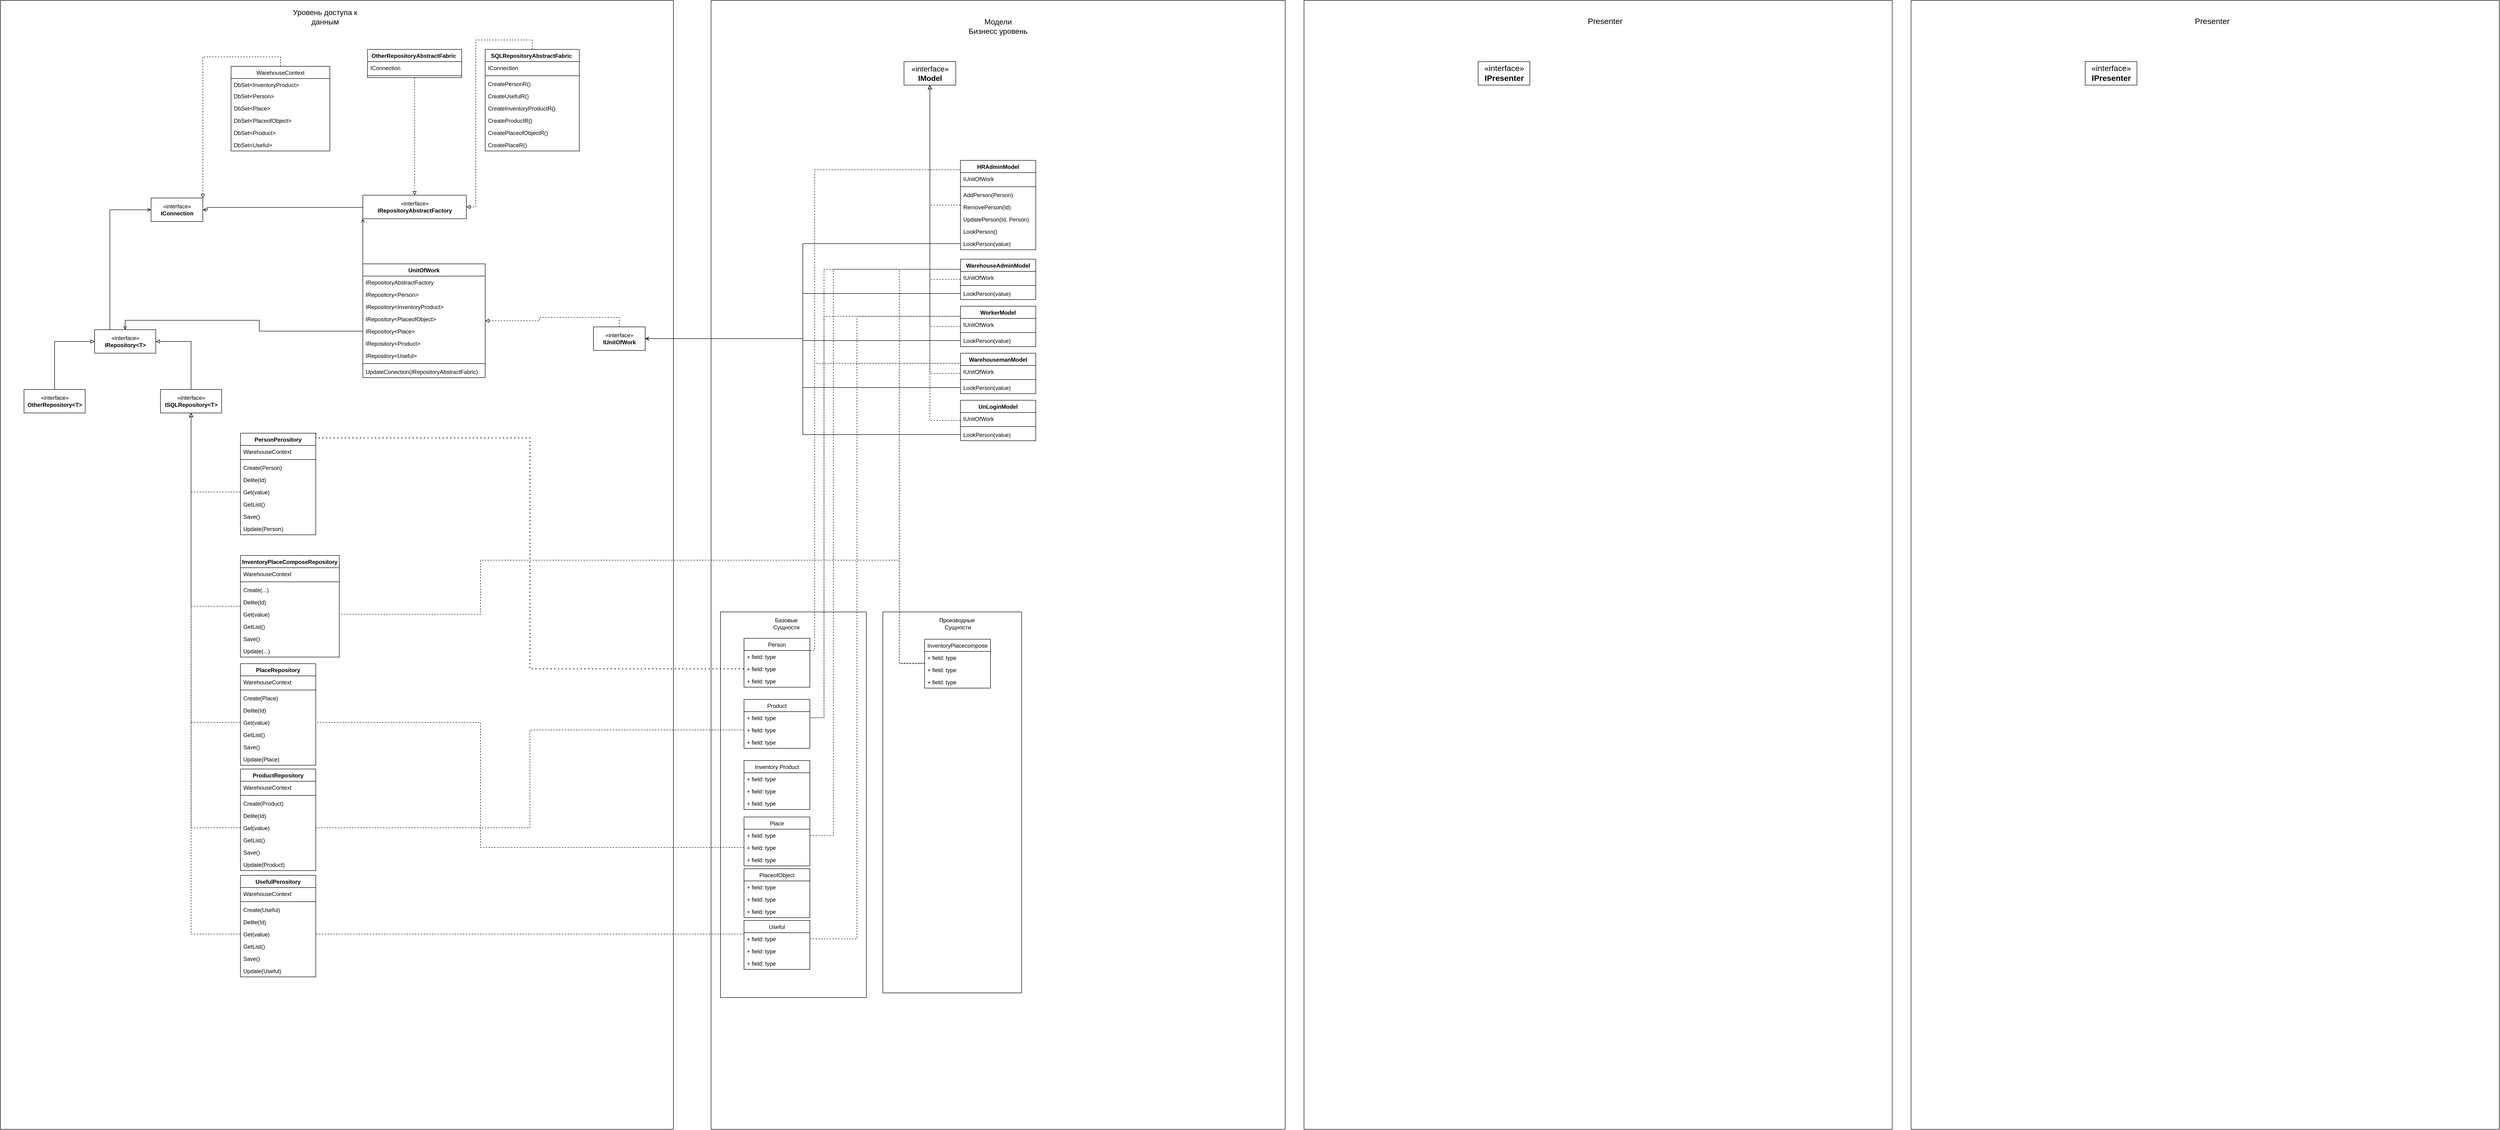 <mxfile version="20.3.0" type="device"><diagram id="GEkGdrG8zsRRkewNaEpv" name="Страница 1"><mxGraphModel dx="5940" dy="4057" grid="1" gridSize="10" guides="1" tooltips="1" connect="1" arrows="1" fold="1" page="0" pageScale="1" pageWidth="827" pageHeight="1169" math="0" shadow="0"><root><mxCell id="0"/><mxCell id="1" parent="0"/><mxCell id="WWfQ0ffIjpONqSkaQJ3G-182" value="" style="swimlane;startSize=0;" parent="1" vertex="1"><mxGeometry x="-1130" y="-810" width="1430" height="2400" as="geometry"/></mxCell><mxCell id="WWfQ0ffIjpONqSkaQJ3G-25" value="WarehouseContext" style="swimlane;fontStyle=0;childLayout=stackLayout;horizontal=1;startSize=26;fillColor=none;horizontalStack=0;resizeParent=1;resizeParentMax=0;resizeLast=0;collapsible=1;marginBottom=0;" parent="WWfQ0ffIjpONqSkaQJ3G-182" vertex="1"><mxGeometry x="490" y="140" width="210" height="180" as="geometry"><mxRectangle x="490" y="140" width="140" height="30" as="alternateBounds"/></mxGeometry></mxCell><mxCell id="WWfQ0ffIjpONqSkaQJ3G-26" value="DbSet&lt;InventoryProduct&gt;" style="text;strokeColor=none;fillColor=none;align=left;verticalAlign=top;spacingLeft=4;spacingRight=4;overflow=hidden;rotatable=0;points=[[0,0.5],[1,0.5]];portConstraint=eastwest;" parent="WWfQ0ffIjpONqSkaQJ3G-25" vertex="1"><mxGeometry y="26" width="210" height="24" as="geometry"/></mxCell><mxCell id="WWfQ0ffIjpONqSkaQJ3G-27" value="DbSet&lt;Person&gt;" style="text;strokeColor=none;fillColor=none;align=left;verticalAlign=top;spacingLeft=4;spacingRight=4;overflow=hidden;rotatable=0;points=[[0,0.5],[1,0.5]];portConstraint=eastwest;" parent="WWfQ0ffIjpONqSkaQJ3G-25" vertex="1"><mxGeometry y="50" width="210" height="26" as="geometry"/></mxCell><mxCell id="WWfQ0ffIjpONqSkaQJ3G-28" value="DbSet&lt;Place&gt;" style="text;strokeColor=none;fillColor=none;align=left;verticalAlign=top;spacingLeft=4;spacingRight=4;overflow=hidden;rotatable=0;points=[[0,0.5],[1,0.5]];portConstraint=eastwest;" parent="WWfQ0ffIjpONqSkaQJ3G-25" vertex="1"><mxGeometry y="76" width="210" height="26" as="geometry"/></mxCell><mxCell id="WWfQ0ffIjpONqSkaQJ3G-29" value="DbSet&lt;PlaceofObject&gt;" style="text;strokeColor=none;fillColor=none;align=left;verticalAlign=top;spacingLeft=4;spacingRight=4;overflow=hidden;rotatable=0;points=[[0,0.5],[1,0.5]];portConstraint=eastwest;" parent="WWfQ0ffIjpONqSkaQJ3G-25" vertex="1"><mxGeometry y="102" width="210" height="26" as="geometry"/></mxCell><mxCell id="WWfQ0ffIjpONqSkaQJ3G-30" value="DbSet&lt;Product&gt;" style="text;strokeColor=none;fillColor=none;align=left;verticalAlign=top;spacingLeft=4;spacingRight=4;overflow=hidden;rotatable=0;points=[[0,0.5],[1,0.5]];portConstraint=eastwest;" parent="WWfQ0ffIjpONqSkaQJ3G-25" vertex="1"><mxGeometry y="128" width="210" height="26" as="geometry"/></mxCell><mxCell id="WWfQ0ffIjpONqSkaQJ3G-31" value="DbSet&lt;Useful&gt;" style="text;strokeColor=none;fillColor=none;align=left;verticalAlign=top;spacingLeft=4;spacingRight=4;overflow=hidden;rotatable=0;points=[[0,0.5],[1,0.5]];portConstraint=eastwest;" parent="WWfQ0ffIjpONqSkaQJ3G-25" vertex="1"><mxGeometry y="154" width="210" height="26" as="geometry"/></mxCell><mxCell id="WWfQ0ffIjpONqSkaQJ3G-40" value="«interface»&lt;br&gt;&lt;b&gt;ISQLRepository&amp;lt;T&amp;gt;&lt;/b&gt;" style="html=1;" parent="WWfQ0ffIjpONqSkaQJ3G-182" vertex="1"><mxGeometry x="340" y="827" width="130" height="50" as="geometry"/></mxCell><mxCell id="WWfQ0ffIjpONqSkaQJ3G-41" value="PersonPerository" style="swimlane;fontStyle=1;align=center;verticalAlign=top;childLayout=stackLayout;horizontal=1;startSize=26;horizontalStack=0;resizeParent=1;resizeParentMax=0;resizeLast=0;collapsible=1;marginBottom=0;" parent="WWfQ0ffIjpONqSkaQJ3G-182" vertex="1"><mxGeometry x="510" y="920" width="160" height="216" as="geometry"/></mxCell><mxCell id="WWfQ0ffIjpONqSkaQJ3G-42" value="WarehouseContext" style="text;strokeColor=none;fillColor=none;align=left;verticalAlign=top;spacingLeft=4;spacingRight=4;overflow=hidden;rotatable=0;points=[[0,0.5],[1,0.5]];portConstraint=eastwest;" parent="WWfQ0ffIjpONqSkaQJ3G-41" vertex="1"><mxGeometry y="26" width="160" height="26" as="geometry"/></mxCell><mxCell id="WWfQ0ffIjpONqSkaQJ3G-43" value="" style="line;strokeWidth=1;fillColor=none;align=left;verticalAlign=middle;spacingTop=-1;spacingLeft=3;spacingRight=3;rotatable=0;labelPosition=right;points=[];portConstraint=eastwest;strokeColor=inherit;" parent="WWfQ0ffIjpONqSkaQJ3G-41" vertex="1"><mxGeometry y="52" width="160" height="8" as="geometry"/></mxCell><mxCell id="WWfQ0ffIjpONqSkaQJ3G-44" value="Create(Person)" style="text;strokeColor=none;fillColor=none;align=left;verticalAlign=top;spacingLeft=4;spacingRight=4;overflow=hidden;rotatable=0;points=[[0,0.5],[1,0.5]];portConstraint=eastwest;" parent="WWfQ0ffIjpONqSkaQJ3G-41" vertex="1"><mxGeometry y="60" width="160" height="26" as="geometry"/></mxCell><mxCell id="WWfQ0ffIjpONqSkaQJ3G-45" value="Delite(Id)" style="text;strokeColor=none;fillColor=none;align=left;verticalAlign=top;spacingLeft=4;spacingRight=4;overflow=hidden;rotatable=0;points=[[0,0.5],[1,0.5]];portConstraint=eastwest;" parent="WWfQ0ffIjpONqSkaQJ3G-41" vertex="1"><mxGeometry y="86" width="160" height="26" as="geometry"/></mxCell><mxCell id="WWfQ0ffIjpONqSkaQJ3G-46" value="Get(value)" style="text;strokeColor=none;fillColor=none;align=left;verticalAlign=top;spacingLeft=4;spacingRight=4;overflow=hidden;rotatable=0;points=[[0,0.5],[1,0.5]];portConstraint=eastwest;" parent="WWfQ0ffIjpONqSkaQJ3G-41" vertex="1"><mxGeometry y="112" width="160" height="26" as="geometry"/></mxCell><mxCell id="WWfQ0ffIjpONqSkaQJ3G-47" value="GetList()" style="text;strokeColor=none;fillColor=none;align=left;verticalAlign=top;spacingLeft=4;spacingRight=4;overflow=hidden;rotatable=0;points=[[0,0.5],[1,0.5]];portConstraint=eastwest;" parent="WWfQ0ffIjpONqSkaQJ3G-41" vertex="1"><mxGeometry y="138" width="160" height="26" as="geometry"/></mxCell><mxCell id="WWfQ0ffIjpONqSkaQJ3G-48" value="Save()" style="text;strokeColor=none;fillColor=none;align=left;verticalAlign=top;spacingLeft=4;spacingRight=4;overflow=hidden;rotatable=0;points=[[0,0.5],[1,0.5]];portConstraint=eastwest;" parent="WWfQ0ffIjpONqSkaQJ3G-41" vertex="1"><mxGeometry y="164" width="160" height="26" as="geometry"/></mxCell><mxCell id="WWfQ0ffIjpONqSkaQJ3G-49" value="Update(Person)" style="text;strokeColor=none;fillColor=none;align=left;verticalAlign=top;spacingLeft=4;spacingRight=4;overflow=hidden;rotatable=0;points=[[0,0.5],[1,0.5]];portConstraint=eastwest;" parent="WWfQ0ffIjpONqSkaQJ3G-41" vertex="1"><mxGeometry y="190" width="160" height="26" as="geometry"/></mxCell><mxCell id="WWfQ0ffIjpONqSkaQJ3G-68" value="UsefulPerository" style="swimlane;fontStyle=1;align=center;verticalAlign=top;childLayout=stackLayout;horizontal=1;startSize=26;horizontalStack=0;resizeParent=1;resizeParentMax=0;resizeLast=0;collapsible=1;marginBottom=0;" parent="WWfQ0ffIjpONqSkaQJ3G-182" vertex="1"><mxGeometry x="510" y="1860" width="160" height="216" as="geometry"/></mxCell><mxCell id="WWfQ0ffIjpONqSkaQJ3G-69" value="WarehouseContext" style="text;strokeColor=none;fillColor=none;align=left;verticalAlign=top;spacingLeft=4;spacingRight=4;overflow=hidden;rotatable=0;points=[[0,0.5],[1,0.5]];portConstraint=eastwest;" parent="WWfQ0ffIjpONqSkaQJ3G-68" vertex="1"><mxGeometry y="26" width="160" height="26" as="geometry"/></mxCell><mxCell id="WWfQ0ffIjpONqSkaQJ3G-70" value="" style="line;strokeWidth=1;fillColor=none;align=left;verticalAlign=middle;spacingTop=-1;spacingLeft=3;spacingRight=3;rotatable=0;labelPosition=right;points=[];portConstraint=eastwest;strokeColor=inherit;" parent="WWfQ0ffIjpONqSkaQJ3G-68" vertex="1"><mxGeometry y="52" width="160" height="8" as="geometry"/></mxCell><mxCell id="WWfQ0ffIjpONqSkaQJ3G-71" value="Create(Useful)" style="text;strokeColor=none;fillColor=none;align=left;verticalAlign=top;spacingLeft=4;spacingRight=4;overflow=hidden;rotatable=0;points=[[0,0.5],[1,0.5]];portConstraint=eastwest;" parent="WWfQ0ffIjpONqSkaQJ3G-68" vertex="1"><mxGeometry y="60" width="160" height="26" as="geometry"/></mxCell><mxCell id="WWfQ0ffIjpONqSkaQJ3G-72" value="Delite(Id)" style="text;strokeColor=none;fillColor=none;align=left;verticalAlign=top;spacingLeft=4;spacingRight=4;overflow=hidden;rotatable=0;points=[[0,0.5],[1,0.5]];portConstraint=eastwest;" parent="WWfQ0ffIjpONqSkaQJ3G-68" vertex="1"><mxGeometry y="86" width="160" height="26" as="geometry"/></mxCell><mxCell id="WWfQ0ffIjpONqSkaQJ3G-73" value="Get(value)" style="text;strokeColor=none;fillColor=none;align=left;verticalAlign=top;spacingLeft=4;spacingRight=4;overflow=hidden;rotatable=0;points=[[0,0.5],[1,0.5]];portConstraint=eastwest;" parent="WWfQ0ffIjpONqSkaQJ3G-68" vertex="1"><mxGeometry y="112" width="160" height="26" as="geometry"/></mxCell><mxCell id="WWfQ0ffIjpONqSkaQJ3G-74" value="GetList()" style="text;strokeColor=none;fillColor=none;align=left;verticalAlign=top;spacingLeft=4;spacingRight=4;overflow=hidden;rotatable=0;points=[[0,0.5],[1,0.5]];portConstraint=eastwest;" parent="WWfQ0ffIjpONqSkaQJ3G-68" vertex="1"><mxGeometry y="138" width="160" height="26" as="geometry"/></mxCell><mxCell id="WWfQ0ffIjpONqSkaQJ3G-75" value="Save()" style="text;strokeColor=none;fillColor=none;align=left;verticalAlign=top;spacingLeft=4;spacingRight=4;overflow=hidden;rotatable=0;points=[[0,0.5],[1,0.5]];portConstraint=eastwest;" parent="WWfQ0ffIjpONqSkaQJ3G-68" vertex="1"><mxGeometry y="164" width="160" height="26" as="geometry"/></mxCell><mxCell id="WWfQ0ffIjpONqSkaQJ3G-76" value="Update(Useful)" style="text;strokeColor=none;fillColor=none;align=left;verticalAlign=top;spacingLeft=4;spacingRight=4;overflow=hidden;rotatable=0;points=[[0,0.5],[1,0.5]];portConstraint=eastwest;" parent="WWfQ0ffIjpONqSkaQJ3G-68" vertex="1"><mxGeometry y="190" width="160" height="26" as="geometry"/></mxCell><mxCell id="WWfQ0ffIjpONqSkaQJ3G-77" value="PlaceRepository" style="swimlane;fontStyle=1;align=center;verticalAlign=top;childLayout=stackLayout;horizontal=1;startSize=26;horizontalStack=0;resizeParent=1;resizeParentMax=0;resizeLast=0;collapsible=1;marginBottom=0;" parent="WWfQ0ffIjpONqSkaQJ3G-182" vertex="1"><mxGeometry x="510" y="1410" width="160" height="216" as="geometry"/></mxCell><mxCell id="WWfQ0ffIjpONqSkaQJ3G-78" value="WarehouseContext" style="text;strokeColor=none;fillColor=none;align=left;verticalAlign=top;spacingLeft=4;spacingRight=4;overflow=hidden;rotatable=0;points=[[0,0.5],[1,0.5]];portConstraint=eastwest;" parent="WWfQ0ffIjpONqSkaQJ3G-77" vertex="1"><mxGeometry y="26" width="160" height="26" as="geometry"/></mxCell><mxCell id="WWfQ0ffIjpONqSkaQJ3G-79" value="" style="line;strokeWidth=1;fillColor=none;align=left;verticalAlign=middle;spacingTop=-1;spacingLeft=3;spacingRight=3;rotatable=0;labelPosition=right;points=[];portConstraint=eastwest;strokeColor=inherit;" parent="WWfQ0ffIjpONqSkaQJ3G-77" vertex="1"><mxGeometry y="52" width="160" height="8" as="geometry"/></mxCell><mxCell id="WWfQ0ffIjpONqSkaQJ3G-80" value="Create(Place)" style="text;strokeColor=none;fillColor=none;align=left;verticalAlign=top;spacingLeft=4;spacingRight=4;overflow=hidden;rotatable=0;points=[[0,0.5],[1,0.5]];portConstraint=eastwest;" parent="WWfQ0ffIjpONqSkaQJ3G-77" vertex="1"><mxGeometry y="60" width="160" height="26" as="geometry"/></mxCell><mxCell id="WWfQ0ffIjpONqSkaQJ3G-81" value="Delite(Id)" style="text;strokeColor=none;fillColor=none;align=left;verticalAlign=top;spacingLeft=4;spacingRight=4;overflow=hidden;rotatable=0;points=[[0,0.5],[1,0.5]];portConstraint=eastwest;" parent="WWfQ0ffIjpONqSkaQJ3G-77" vertex="1"><mxGeometry y="86" width="160" height="26" as="geometry"/></mxCell><mxCell id="WWfQ0ffIjpONqSkaQJ3G-82" value="Get(value)" style="text;strokeColor=none;fillColor=none;align=left;verticalAlign=top;spacingLeft=4;spacingRight=4;overflow=hidden;rotatable=0;points=[[0,0.5],[1,0.5]];portConstraint=eastwest;" parent="WWfQ0ffIjpONqSkaQJ3G-77" vertex="1"><mxGeometry y="112" width="160" height="26" as="geometry"/></mxCell><mxCell id="WWfQ0ffIjpONqSkaQJ3G-83" value="GetList()" style="text;strokeColor=none;fillColor=none;align=left;verticalAlign=top;spacingLeft=4;spacingRight=4;overflow=hidden;rotatable=0;points=[[0,0.5],[1,0.5]];portConstraint=eastwest;" parent="WWfQ0ffIjpONqSkaQJ3G-77" vertex="1"><mxGeometry y="138" width="160" height="26" as="geometry"/></mxCell><mxCell id="WWfQ0ffIjpONqSkaQJ3G-84" value="Save()" style="text;strokeColor=none;fillColor=none;align=left;verticalAlign=top;spacingLeft=4;spacingRight=4;overflow=hidden;rotatable=0;points=[[0,0.5],[1,0.5]];portConstraint=eastwest;" parent="WWfQ0ffIjpONqSkaQJ3G-77" vertex="1"><mxGeometry y="164" width="160" height="26" as="geometry"/></mxCell><mxCell id="WWfQ0ffIjpONqSkaQJ3G-85" value="Update(Place)" style="text;strokeColor=none;fillColor=none;align=left;verticalAlign=top;spacingLeft=4;spacingRight=4;overflow=hidden;rotatable=0;points=[[0,0.5],[1,0.5]];portConstraint=eastwest;" parent="WWfQ0ffIjpONqSkaQJ3G-77" vertex="1"><mxGeometry y="190" width="160" height="26" as="geometry"/></mxCell><mxCell id="WWfQ0ffIjpONqSkaQJ3G-86" value="ProductRepository" style="swimlane;fontStyle=1;align=center;verticalAlign=top;childLayout=stackLayout;horizontal=1;startSize=26;horizontalStack=0;resizeParent=1;resizeParentMax=0;resizeLast=0;collapsible=1;marginBottom=0;" parent="WWfQ0ffIjpONqSkaQJ3G-182" vertex="1"><mxGeometry x="510" y="1634" width="160" height="216" as="geometry"/></mxCell><mxCell id="WWfQ0ffIjpONqSkaQJ3G-87" value="WarehouseContext" style="text;strokeColor=none;fillColor=none;align=left;verticalAlign=top;spacingLeft=4;spacingRight=4;overflow=hidden;rotatable=0;points=[[0,0.5],[1,0.5]];portConstraint=eastwest;" parent="WWfQ0ffIjpONqSkaQJ3G-86" vertex="1"><mxGeometry y="26" width="160" height="26" as="geometry"/></mxCell><mxCell id="WWfQ0ffIjpONqSkaQJ3G-88" value="" style="line;strokeWidth=1;fillColor=none;align=left;verticalAlign=middle;spacingTop=-1;spacingLeft=3;spacingRight=3;rotatable=0;labelPosition=right;points=[];portConstraint=eastwest;strokeColor=inherit;" parent="WWfQ0ffIjpONqSkaQJ3G-86" vertex="1"><mxGeometry y="52" width="160" height="8" as="geometry"/></mxCell><mxCell id="WWfQ0ffIjpONqSkaQJ3G-89" value="Create(Product)" style="text;strokeColor=none;fillColor=none;align=left;verticalAlign=top;spacingLeft=4;spacingRight=4;overflow=hidden;rotatable=0;points=[[0,0.5],[1,0.5]];portConstraint=eastwest;" parent="WWfQ0ffIjpONqSkaQJ3G-86" vertex="1"><mxGeometry y="60" width="160" height="26" as="geometry"/></mxCell><mxCell id="WWfQ0ffIjpONqSkaQJ3G-90" value="Delite(Id)" style="text;strokeColor=none;fillColor=none;align=left;verticalAlign=top;spacingLeft=4;spacingRight=4;overflow=hidden;rotatable=0;points=[[0,0.5],[1,0.5]];portConstraint=eastwest;" parent="WWfQ0ffIjpONqSkaQJ3G-86" vertex="1"><mxGeometry y="86" width="160" height="26" as="geometry"/></mxCell><mxCell id="WWfQ0ffIjpONqSkaQJ3G-91" value="Get(value)" style="text;strokeColor=none;fillColor=none;align=left;verticalAlign=top;spacingLeft=4;spacingRight=4;overflow=hidden;rotatable=0;points=[[0,0.5],[1,0.5]];portConstraint=eastwest;" parent="WWfQ0ffIjpONqSkaQJ3G-86" vertex="1"><mxGeometry y="112" width="160" height="26" as="geometry"/></mxCell><mxCell id="WWfQ0ffIjpONqSkaQJ3G-92" value="GetList()" style="text;strokeColor=none;fillColor=none;align=left;verticalAlign=top;spacingLeft=4;spacingRight=4;overflow=hidden;rotatable=0;points=[[0,0.5],[1,0.5]];portConstraint=eastwest;" parent="WWfQ0ffIjpONqSkaQJ3G-86" vertex="1"><mxGeometry y="138" width="160" height="26" as="geometry"/></mxCell><mxCell id="WWfQ0ffIjpONqSkaQJ3G-93" value="Save()" style="text;strokeColor=none;fillColor=none;align=left;verticalAlign=top;spacingLeft=4;spacingRight=4;overflow=hidden;rotatable=0;points=[[0,0.5],[1,0.5]];portConstraint=eastwest;" parent="WWfQ0ffIjpONqSkaQJ3G-86" vertex="1"><mxGeometry y="164" width="160" height="26" as="geometry"/></mxCell><mxCell id="WWfQ0ffIjpONqSkaQJ3G-94" value="Update(Product)" style="text;strokeColor=none;fillColor=none;align=left;verticalAlign=top;spacingLeft=4;spacingRight=4;overflow=hidden;rotatable=0;points=[[0,0.5],[1,0.5]];portConstraint=eastwest;" parent="WWfQ0ffIjpONqSkaQJ3G-86" vertex="1"><mxGeometry y="190" width="160" height="26" as="geometry"/></mxCell><mxCell id="WWfQ0ffIjpONqSkaQJ3G-96" value="«interface»&lt;br&gt;&lt;b&gt;IUnitOfWork&lt;/b&gt;" style="html=1;" parent="WWfQ0ffIjpONqSkaQJ3G-182" vertex="1"><mxGeometry x="1260" y="694" width="110" height="50" as="geometry"/></mxCell><mxCell id="WWfQ0ffIjpONqSkaQJ3G-97" value="UnitOfWork" style="swimlane;fontStyle=1;align=center;verticalAlign=top;childLayout=stackLayout;horizontal=1;startSize=26;horizontalStack=0;resizeParent=1;resizeParentMax=0;resizeLast=0;collapsible=1;marginBottom=0;" parent="WWfQ0ffIjpONqSkaQJ3G-182" vertex="1"><mxGeometry x="770" y="560" width="260" height="242" as="geometry"/></mxCell><mxCell id="WWfQ0ffIjpONqSkaQJ3G-98" value="IRepositoryAbstractFactory" style="text;strokeColor=none;fillColor=none;align=left;verticalAlign=top;spacingLeft=4;spacingRight=4;overflow=hidden;rotatable=0;points=[[0,0.5],[1,0.5]];portConstraint=eastwest;" parent="WWfQ0ffIjpONqSkaQJ3G-97" vertex="1"><mxGeometry y="26" width="260" height="26" as="geometry"/></mxCell><mxCell id="1j2ePjpDfASXfWIZZWse-1" value="IRepository&lt;Person&gt;" style="text;strokeColor=none;fillColor=none;align=left;verticalAlign=top;spacingLeft=4;spacingRight=4;overflow=hidden;rotatable=0;points=[[0,0.5],[1,0.5]];portConstraint=eastwest;" vertex="1" parent="WWfQ0ffIjpONqSkaQJ3G-97"><mxGeometry y="52" width="260" height="26" as="geometry"/></mxCell><mxCell id="WWfQ0ffIjpONqSkaQJ3G-107" value="IRepository&lt;InventoryProduct&gt;" style="text;strokeColor=none;fillColor=none;align=left;verticalAlign=top;spacingLeft=4;spacingRight=4;overflow=hidden;rotatable=0;points=[[0,0.5],[1,0.5]];portConstraint=eastwest;" parent="WWfQ0ffIjpONqSkaQJ3G-97" vertex="1"><mxGeometry y="78" width="260" height="26" as="geometry"/></mxCell><mxCell id="WWfQ0ffIjpONqSkaQJ3G-108" value="IRepository&lt;PlaceofObject&gt;" style="text;strokeColor=none;fillColor=none;align=left;verticalAlign=top;spacingLeft=4;spacingRight=4;overflow=hidden;rotatable=0;points=[[0,0.5],[1,0.5]];portConstraint=eastwest;" parent="WWfQ0ffIjpONqSkaQJ3G-97" vertex="1"><mxGeometry y="104" width="260" height="26" as="geometry"/></mxCell><mxCell id="WWfQ0ffIjpONqSkaQJ3G-109" value="IRepository&lt;Place&gt;" style="text;strokeColor=none;fillColor=none;align=left;verticalAlign=top;spacingLeft=4;spacingRight=4;overflow=hidden;rotatable=0;points=[[0,0.5],[1,0.5]];portConstraint=eastwest;" parent="WWfQ0ffIjpONqSkaQJ3G-97" vertex="1"><mxGeometry y="130" width="260" height="26" as="geometry"/></mxCell><mxCell id="WWfQ0ffIjpONqSkaQJ3G-110" value="IRepository&lt;Product&gt;" style="text;strokeColor=none;fillColor=none;align=left;verticalAlign=top;spacingLeft=4;spacingRight=4;overflow=hidden;rotatable=0;points=[[0,0.5],[1,0.5]];portConstraint=eastwest;" parent="WWfQ0ffIjpONqSkaQJ3G-97" vertex="1"><mxGeometry y="156" width="260" height="26" as="geometry"/></mxCell><mxCell id="WWfQ0ffIjpONqSkaQJ3G-111" value="IRepository&lt;Useful&gt;" style="text;strokeColor=none;fillColor=none;align=left;verticalAlign=top;spacingLeft=4;spacingRight=4;overflow=hidden;rotatable=0;points=[[0,0.5],[1,0.5]];portConstraint=eastwest;" parent="WWfQ0ffIjpONqSkaQJ3G-97" vertex="1"><mxGeometry y="182" width="260" height="26" as="geometry"/></mxCell><mxCell id="WWfQ0ffIjpONqSkaQJ3G-99" value="" style="line;strokeWidth=1;fillColor=none;align=left;verticalAlign=middle;spacingTop=-1;spacingLeft=3;spacingRight=3;rotatable=0;labelPosition=right;points=[];portConstraint=eastwest;strokeColor=inherit;" parent="WWfQ0ffIjpONqSkaQJ3G-97" vertex="1"><mxGeometry y="208" width="260" height="8" as="geometry"/></mxCell><mxCell id="WWfQ0ffIjpONqSkaQJ3G-105" value="UpdateConection(IRepositoryAbstractFabric)" style="text;strokeColor=none;fillColor=none;align=left;verticalAlign=top;spacingLeft=4;spacingRight=4;overflow=hidden;rotatable=0;points=[[0,0.5],[1,0.5]];portConstraint=eastwest;" parent="WWfQ0ffIjpONqSkaQJ3G-97" vertex="1"><mxGeometry y="216" width="260" height="26" as="geometry"/></mxCell><mxCell id="WWfQ0ffIjpONqSkaQJ3G-121" style="edgeStyle=orthogonalEdgeStyle;rounded=0;orthogonalLoop=1;jettySize=auto;html=1;exitX=0;exitY=0.5;exitDx=0;exitDy=0;entryX=0.5;entryY=1;entryDx=0;entryDy=0;dashed=1;startArrow=none;startFill=0;endArrow=block;endFill=0;" parent="WWfQ0ffIjpONqSkaQJ3G-182" source="WWfQ0ffIjpONqSkaQJ3G-46" target="WWfQ0ffIjpONqSkaQJ3G-40" edge="1"><mxGeometry relative="1" as="geometry"/></mxCell><mxCell id="WWfQ0ffIjpONqSkaQJ3G-181" style="edgeStyle=orthogonalEdgeStyle;rounded=0;orthogonalLoop=1;jettySize=auto;html=1;exitX=0.5;exitY=0;exitDx=0;exitDy=0;startArrow=none;startFill=0;endArrow=block;endFill=0;dashed=1;" parent="WWfQ0ffIjpONqSkaQJ3G-182" source="WWfQ0ffIjpONqSkaQJ3G-96" target="WWfQ0ffIjpONqSkaQJ3G-97" edge="1"><mxGeometry relative="1" as="geometry"/></mxCell><mxCell id="WWfQ0ffIjpONqSkaQJ3G-127" style="edgeStyle=orthogonalEdgeStyle;rounded=0;orthogonalLoop=1;jettySize=auto;html=1;exitX=0;exitY=0.5;exitDx=0;exitDy=0;dashed=1;startArrow=none;startFill=0;endArrow=block;endFill=0;" parent="WWfQ0ffIjpONqSkaQJ3G-182" source="WWfQ0ffIjpONqSkaQJ3G-82" target="WWfQ0ffIjpONqSkaQJ3G-40" edge="1"><mxGeometry relative="1" as="geometry"/></mxCell><mxCell id="WWfQ0ffIjpONqSkaQJ3G-128" style="edgeStyle=orthogonalEdgeStyle;rounded=0;orthogonalLoop=1;jettySize=auto;html=1;exitX=0;exitY=0.5;exitDx=0;exitDy=0;dashed=1;startArrow=none;startFill=0;endArrow=block;endFill=0;" parent="WWfQ0ffIjpONqSkaQJ3G-182" source="WWfQ0ffIjpONqSkaQJ3G-91" target="WWfQ0ffIjpONqSkaQJ3G-40" edge="1"><mxGeometry relative="1" as="geometry"/></mxCell><mxCell id="WWfQ0ffIjpONqSkaQJ3G-129" style="edgeStyle=orthogonalEdgeStyle;rounded=0;orthogonalLoop=1;jettySize=auto;html=1;exitX=0;exitY=0.5;exitDx=0;exitDy=0;dashed=1;startArrow=none;startFill=0;endArrow=block;endFill=0;" parent="WWfQ0ffIjpONqSkaQJ3G-182" source="WWfQ0ffIjpONqSkaQJ3G-73" target="WWfQ0ffIjpONqSkaQJ3G-40" edge="1"><mxGeometry relative="1" as="geometry"/></mxCell><mxCell id="WWfQ0ffIjpONqSkaQJ3G-134" value="«interface»&lt;br&gt;&lt;b&gt;IRepository&amp;lt;T&amp;gt;&lt;/b&gt;" style="html=1;" parent="WWfQ0ffIjpONqSkaQJ3G-182" vertex="1"><mxGeometry x="200" y="700" width="130" height="50" as="geometry"/></mxCell><mxCell id="WWfQ0ffIjpONqSkaQJ3G-136" style="edgeStyle=orthogonalEdgeStyle;rounded=0;orthogonalLoop=1;jettySize=auto;html=1;exitX=0.5;exitY=0;exitDx=0;exitDy=0;entryX=1;entryY=0.5;entryDx=0;entryDy=0;startArrow=none;startFill=0;endArrow=block;endFill=0;" parent="WWfQ0ffIjpONqSkaQJ3G-182" source="WWfQ0ffIjpONqSkaQJ3G-40" target="WWfQ0ffIjpONqSkaQJ3G-134" edge="1"><mxGeometry relative="1" as="geometry"/></mxCell><mxCell id="WWfQ0ffIjpONqSkaQJ3G-141" style="edgeStyle=orthogonalEdgeStyle;rounded=0;orthogonalLoop=1;jettySize=auto;html=1;exitX=0.5;exitY=0;exitDx=0;exitDy=0;entryX=0;entryY=0.5;entryDx=0;entryDy=0;startArrow=none;startFill=0;endArrow=block;endFill=0;" parent="WWfQ0ffIjpONqSkaQJ3G-182" source="WWfQ0ffIjpONqSkaQJ3G-139" target="WWfQ0ffIjpONqSkaQJ3G-134" edge="1"><mxGeometry relative="1" as="geometry"/></mxCell><mxCell id="WWfQ0ffIjpONqSkaQJ3G-139" value="«interface»&lt;br&gt;&lt;b&gt;OtherRepository&amp;lt;T&amp;gt;&lt;/b&gt;" style="html=1;" parent="WWfQ0ffIjpONqSkaQJ3G-182" vertex="1"><mxGeometry x="50" y="827" width="130" height="50" as="geometry"/></mxCell><mxCell id="WWfQ0ffIjpONqSkaQJ3G-142" value="«interface»&lt;br&gt;&lt;b&gt;IRepositoryAbstractFactory&lt;/b&gt;" style="html=1;" parent="WWfQ0ffIjpONqSkaQJ3G-182" vertex="1"><mxGeometry x="770" y="414" width="220" height="50" as="geometry"/></mxCell><mxCell id="WWfQ0ffIjpONqSkaQJ3G-180" style="edgeStyle=orthogonalEdgeStyle;rounded=0;orthogonalLoop=1;jettySize=auto;html=1;exitX=0;exitY=0;exitDx=0;exitDy=0;entryX=0;entryY=1;entryDx=0;entryDy=0;startArrow=none;startFill=0;endArrow=open;endFill=0;" parent="WWfQ0ffIjpONqSkaQJ3G-182" source="WWfQ0ffIjpONqSkaQJ3G-97" target="WWfQ0ffIjpONqSkaQJ3G-142" edge="1"><mxGeometry relative="1" as="geometry"><Array as="points"><mxPoint x="770" y="510"/><mxPoint x="770" y="510"/></Array></mxGeometry></mxCell><mxCell id="WWfQ0ffIjpONqSkaQJ3G-143" value="«interface»&lt;br&gt;&lt;b&gt;IConnection&lt;/b&gt;" style="html=1;" parent="WWfQ0ffIjpONqSkaQJ3G-182" vertex="1"><mxGeometry x="320" y="420" width="110" height="50" as="geometry"/></mxCell><mxCell id="WWfQ0ffIjpONqSkaQJ3G-171" style="edgeStyle=orthogonalEdgeStyle;rounded=0;orthogonalLoop=1;jettySize=auto;html=1;exitX=0.5;exitY=0;exitDx=0;exitDy=0;entryX=1;entryY=0.5;entryDx=0;entryDy=0;dashed=1;startArrow=none;startFill=0;endArrow=block;endFill=0;" parent="WWfQ0ffIjpONqSkaQJ3G-182" source="WWfQ0ffIjpONqSkaQJ3G-147" target="WWfQ0ffIjpONqSkaQJ3G-142" edge="1"><mxGeometry relative="1" as="geometry"/></mxCell><mxCell id="WWfQ0ffIjpONqSkaQJ3G-147" value="SQLRepositoryAbstractFabric " style="swimlane;fontStyle=1;align=center;verticalAlign=top;childLayout=stackLayout;horizontal=1;startSize=26;horizontalStack=0;resizeParent=1;resizeParentMax=0;resizeLast=0;collapsible=1;marginBottom=0;" parent="WWfQ0ffIjpONqSkaQJ3G-182" vertex="1"><mxGeometry x="1030" y="104" width="200" height="216" as="geometry"/></mxCell><mxCell id="WWfQ0ffIjpONqSkaQJ3G-148" value="IConnection" style="text;strokeColor=none;fillColor=none;align=left;verticalAlign=top;spacingLeft=4;spacingRight=4;overflow=hidden;rotatable=0;points=[[0,0.5],[1,0.5]];portConstraint=eastwest;" parent="WWfQ0ffIjpONqSkaQJ3G-147" vertex="1"><mxGeometry y="26" width="200" height="26" as="geometry"/></mxCell><mxCell id="WWfQ0ffIjpONqSkaQJ3G-149" value="" style="line;strokeWidth=1;fillColor=none;align=left;verticalAlign=middle;spacingTop=-1;spacingLeft=3;spacingRight=3;rotatable=0;labelPosition=right;points=[];portConstraint=eastwest;strokeColor=inherit;" parent="WWfQ0ffIjpONqSkaQJ3G-147" vertex="1"><mxGeometry y="52" width="200" height="8" as="geometry"/></mxCell><mxCell id="WWfQ0ffIjpONqSkaQJ3G-150" value="CreatePersonR()" style="text;strokeColor=none;fillColor=none;align=left;verticalAlign=top;spacingLeft=4;spacingRight=4;overflow=hidden;rotatable=0;points=[[0,0.5],[1,0.5]];portConstraint=eastwest;" parent="WWfQ0ffIjpONqSkaQJ3G-147" vertex="1"><mxGeometry y="60" width="200" height="26" as="geometry"/></mxCell><mxCell id="WWfQ0ffIjpONqSkaQJ3G-166" value="CreateUsefulR()" style="text;strokeColor=none;fillColor=none;align=left;verticalAlign=top;spacingLeft=4;spacingRight=4;overflow=hidden;rotatable=0;points=[[0,0.5],[1,0.5]];portConstraint=eastwest;" parent="WWfQ0ffIjpONqSkaQJ3G-147" vertex="1"><mxGeometry y="86" width="200" height="26" as="geometry"/></mxCell><mxCell id="WWfQ0ffIjpONqSkaQJ3G-168" value="CreateInventoryProductR()" style="text;strokeColor=none;fillColor=none;align=left;verticalAlign=top;spacingLeft=4;spacingRight=4;overflow=hidden;rotatable=0;points=[[0,0.5],[1,0.5]];portConstraint=eastwest;" parent="WWfQ0ffIjpONqSkaQJ3G-147" vertex="1"><mxGeometry y="112" width="200" height="26" as="geometry"/></mxCell><mxCell id="WWfQ0ffIjpONqSkaQJ3G-167" value="CreateProductR()" style="text;strokeColor=none;fillColor=none;align=left;verticalAlign=top;spacingLeft=4;spacingRight=4;overflow=hidden;rotatable=0;points=[[0,0.5],[1,0.5]];portConstraint=eastwest;" parent="WWfQ0ffIjpONqSkaQJ3G-147" vertex="1"><mxGeometry y="138" width="200" height="26" as="geometry"/></mxCell><mxCell id="WWfQ0ffIjpONqSkaQJ3G-169" value="CreatePlaceofObjectR()" style="text;strokeColor=none;fillColor=none;align=left;verticalAlign=top;spacingLeft=4;spacingRight=4;overflow=hidden;rotatable=0;points=[[0,0.5],[1,0.5]];portConstraint=eastwest;" parent="WWfQ0ffIjpONqSkaQJ3G-147" vertex="1"><mxGeometry y="164" width="200" height="26" as="geometry"/></mxCell><mxCell id="WWfQ0ffIjpONqSkaQJ3G-170" value="CreatePlaceR()" style="text;strokeColor=none;fillColor=none;align=left;verticalAlign=top;spacingLeft=4;spacingRight=4;overflow=hidden;rotatable=0;points=[[0,0.5],[1,0.5]];portConstraint=eastwest;" parent="WWfQ0ffIjpONqSkaQJ3G-147" vertex="1"><mxGeometry y="190" width="200" height="26" as="geometry"/></mxCell><mxCell id="WWfQ0ffIjpONqSkaQJ3G-144" style="edgeStyle=orthogonalEdgeStyle;rounded=0;orthogonalLoop=1;jettySize=auto;html=1;exitX=0.5;exitY=0;exitDx=0;exitDy=0;entryX=1;entryY=0;entryDx=0;entryDy=0;startArrow=none;startFill=0;endArrow=block;endFill=0;dashed=1;" parent="WWfQ0ffIjpONqSkaQJ3G-182" source="WWfQ0ffIjpONqSkaQJ3G-25" target="WWfQ0ffIjpONqSkaQJ3G-143" edge="1"><mxGeometry relative="1" as="geometry"/></mxCell><mxCell id="WWfQ0ffIjpONqSkaQJ3G-174" style="edgeStyle=orthogonalEdgeStyle;rounded=0;orthogonalLoop=1;jettySize=auto;html=1;exitX=0;exitY=0.5;exitDx=0;exitDy=0;entryX=0.5;entryY=0;entryDx=0;entryDy=0;startArrow=none;startFill=0;endArrow=open;endFill=0;" parent="WWfQ0ffIjpONqSkaQJ3G-182" source="WWfQ0ffIjpONqSkaQJ3G-109" target="WWfQ0ffIjpONqSkaQJ3G-134" edge="1"><mxGeometry relative="1" as="geometry"/></mxCell><mxCell id="WWfQ0ffIjpONqSkaQJ3G-178" style="edgeStyle=orthogonalEdgeStyle;rounded=0;orthogonalLoop=1;jettySize=auto;html=1;exitX=0.25;exitY=0;exitDx=0;exitDy=0;entryX=0;entryY=0.5;entryDx=0;entryDy=0;startArrow=none;startFill=0;endArrow=open;endFill=0;" parent="WWfQ0ffIjpONqSkaQJ3G-182" source="WWfQ0ffIjpONqSkaQJ3G-134" target="WWfQ0ffIjpONqSkaQJ3G-143" edge="1"><mxGeometry relative="1" as="geometry"/></mxCell><mxCell id="WWfQ0ffIjpONqSkaQJ3G-179" style="edgeStyle=orthogonalEdgeStyle;rounded=0;orthogonalLoop=1;jettySize=auto;html=1;exitX=0;exitY=0;exitDx=0;exitDy=0;entryX=1;entryY=0.5;entryDx=0;entryDy=0;startArrow=none;startFill=0;endArrow=open;endFill=0;" parent="WWfQ0ffIjpONqSkaQJ3G-182" source="WWfQ0ffIjpONqSkaQJ3G-142" target="WWfQ0ffIjpONqSkaQJ3G-143" edge="1"><mxGeometry relative="1" as="geometry"><Array as="points"><mxPoint x="770" y="440"/><mxPoint x="440" y="440"/></Array></mxGeometry></mxCell><mxCell id="WWfQ0ffIjpONqSkaQJ3G-183" value="&lt;font style=&quot;font-size: 16px;&quot;&gt;Уровень доступа к данным&lt;/font&gt;" style="text;html=1;strokeColor=none;fillColor=none;align=center;verticalAlign=middle;whiteSpace=wrap;rounded=0;" parent="WWfQ0ffIjpONqSkaQJ3G-182" vertex="1"><mxGeometry x="600" y="20" width="180" height="30" as="geometry"/></mxCell><mxCell id="1j2ePjpDfASXfWIZZWse-11" style="edgeStyle=orthogonalEdgeStyle;rounded=0;orthogonalLoop=1;jettySize=auto;html=1;exitX=0.5;exitY=1;exitDx=0;exitDy=0;entryX=0.5;entryY=0;entryDx=0;entryDy=0;dashed=1;endArrow=block;endFill=0;" edge="1" parent="WWfQ0ffIjpONqSkaQJ3G-182" source="1j2ePjpDfASXfWIZZWse-2" target="WWfQ0ffIjpONqSkaQJ3G-142"><mxGeometry relative="1" as="geometry"/></mxCell><mxCell id="1j2ePjpDfASXfWIZZWse-2" value="OtherRepositoryAbstractFabric " style="swimlane;fontStyle=1;align=center;verticalAlign=top;childLayout=stackLayout;horizontal=1;startSize=26;horizontalStack=0;resizeParent=1;resizeParentMax=0;resizeLast=0;collapsible=1;marginBottom=0;" vertex="1" parent="WWfQ0ffIjpONqSkaQJ3G-182"><mxGeometry x="780" y="104" width="200" height="60" as="geometry"/></mxCell><mxCell id="1j2ePjpDfASXfWIZZWse-3" value="IConnection" style="text;strokeColor=none;fillColor=none;align=left;verticalAlign=top;spacingLeft=4;spacingRight=4;overflow=hidden;rotatable=0;points=[[0,0.5],[1,0.5]];portConstraint=eastwest;" vertex="1" parent="1j2ePjpDfASXfWIZZWse-2"><mxGeometry y="26" width="200" height="26" as="geometry"/></mxCell><mxCell id="1j2ePjpDfASXfWIZZWse-4" value="" style="line;strokeWidth=1;fillColor=none;align=left;verticalAlign=middle;spacingTop=-1;spacingLeft=3;spacingRight=3;rotatable=0;labelPosition=right;points=[];portConstraint=eastwest;strokeColor=inherit;" vertex="1" parent="1j2ePjpDfASXfWIZZWse-2"><mxGeometry y="52" width="200" height="8" as="geometry"/></mxCell><mxCell id="1j2ePjpDfASXfWIZZWse-99" style="edgeStyle=orthogonalEdgeStyle;rounded=0;orthogonalLoop=1;jettySize=auto;html=1;entryX=0.5;entryY=1;entryDx=0;entryDy=0;endArrow=block;endFill=0;dashed=1;" edge="1" parent="WWfQ0ffIjpONqSkaQJ3G-182" source="1j2ePjpDfASXfWIZZWse-85" target="WWfQ0ffIjpONqSkaQJ3G-40"><mxGeometry relative="1" as="geometry"/></mxCell><mxCell id="1j2ePjpDfASXfWIZZWse-85" value="InventoryPlaceComposeRepository" style="swimlane;fontStyle=1;align=center;verticalAlign=top;childLayout=stackLayout;horizontal=1;startSize=26;horizontalStack=0;resizeParent=1;resizeParentMax=0;resizeLast=0;collapsible=1;marginBottom=0;" vertex="1" parent="WWfQ0ffIjpONqSkaQJ3G-182"><mxGeometry x="510" y="1180" width="210" height="216" as="geometry"/></mxCell><mxCell id="1j2ePjpDfASXfWIZZWse-86" value="WarehouseContext" style="text;strokeColor=none;fillColor=none;align=left;verticalAlign=top;spacingLeft=4;spacingRight=4;overflow=hidden;rotatable=0;points=[[0,0.5],[1,0.5]];portConstraint=eastwest;" vertex="1" parent="1j2ePjpDfASXfWIZZWse-85"><mxGeometry y="26" width="210" height="26" as="geometry"/></mxCell><mxCell id="1j2ePjpDfASXfWIZZWse-87" value="" style="line;strokeWidth=1;fillColor=none;align=left;verticalAlign=middle;spacingTop=-1;spacingLeft=3;spacingRight=3;rotatable=0;labelPosition=right;points=[];portConstraint=eastwest;strokeColor=inherit;" vertex="1" parent="1j2ePjpDfASXfWIZZWse-85"><mxGeometry y="52" width="210" height="8" as="geometry"/></mxCell><mxCell id="1j2ePjpDfASXfWIZZWse-88" value="Create(...)" style="text;strokeColor=none;fillColor=none;align=left;verticalAlign=top;spacingLeft=4;spacingRight=4;overflow=hidden;rotatable=0;points=[[0,0.5],[1,0.5]];portConstraint=eastwest;" vertex="1" parent="1j2ePjpDfASXfWIZZWse-85"><mxGeometry y="60" width="210" height="26" as="geometry"/></mxCell><mxCell id="1j2ePjpDfASXfWIZZWse-89" value="Delite(Id)" style="text;strokeColor=none;fillColor=none;align=left;verticalAlign=top;spacingLeft=4;spacingRight=4;overflow=hidden;rotatable=0;points=[[0,0.5],[1,0.5]];portConstraint=eastwest;" vertex="1" parent="1j2ePjpDfASXfWIZZWse-85"><mxGeometry y="86" width="210" height="26" as="geometry"/></mxCell><mxCell id="1j2ePjpDfASXfWIZZWse-90" value="Get(value)" style="text;strokeColor=none;fillColor=none;align=left;verticalAlign=top;spacingLeft=4;spacingRight=4;overflow=hidden;rotatable=0;points=[[0,0.5],[1,0.5]];portConstraint=eastwest;" vertex="1" parent="1j2ePjpDfASXfWIZZWse-85"><mxGeometry y="112" width="210" height="26" as="geometry"/></mxCell><mxCell id="1j2ePjpDfASXfWIZZWse-91" value="GetList()" style="text;strokeColor=none;fillColor=none;align=left;verticalAlign=top;spacingLeft=4;spacingRight=4;overflow=hidden;rotatable=0;points=[[0,0.5],[1,0.5]];portConstraint=eastwest;" vertex="1" parent="1j2ePjpDfASXfWIZZWse-85"><mxGeometry y="138" width="210" height="26" as="geometry"/></mxCell><mxCell id="1j2ePjpDfASXfWIZZWse-92" value="Save()" style="text;strokeColor=none;fillColor=none;align=left;verticalAlign=top;spacingLeft=4;spacingRight=4;overflow=hidden;rotatable=0;points=[[0,0.5],[1,0.5]];portConstraint=eastwest;" vertex="1" parent="1j2ePjpDfASXfWIZZWse-85"><mxGeometry y="164" width="210" height="26" as="geometry"/></mxCell><mxCell id="1j2ePjpDfASXfWIZZWse-93" value="Update(...)" style="text;strokeColor=none;fillColor=none;align=left;verticalAlign=top;spacingLeft=4;spacingRight=4;overflow=hidden;rotatable=0;points=[[0,0.5],[1,0.5]];portConstraint=eastwest;" vertex="1" parent="1j2ePjpDfASXfWIZZWse-85"><mxGeometry y="190" width="210" height="26" as="geometry"/></mxCell><mxCell id="WWfQ0ffIjpONqSkaQJ3G-184" value="" style="swimlane;startSize=0;fontSize=16;" parent="1" vertex="1"><mxGeometry x="380" y="-810" width="1220" height="2400" as="geometry"/></mxCell><mxCell id="WWfQ0ffIjpONqSkaQJ3G-185" value="Модели&lt;br&gt;Бизнесс уровень" style="text;html=1;strokeColor=none;fillColor=none;align=center;verticalAlign=middle;whiteSpace=wrap;rounded=0;fontSize=16;" parent="WWfQ0ffIjpONqSkaQJ3G-184" vertex="1"><mxGeometry x="530" y="40" width="160" height="30" as="geometry"/></mxCell><mxCell id="1j2ePjpDfASXfWIZZWse-71" style="edgeStyle=orthogonalEdgeStyle;rounded=0;orthogonalLoop=1;jettySize=auto;html=1;entryX=0.5;entryY=1;entryDx=0;entryDy=0;dashed=1;endArrow=block;endFill=0;" edge="1" parent="WWfQ0ffIjpONqSkaQJ3G-184" source="WWfQ0ffIjpONqSkaQJ3G-32" target="WWfQ0ffIjpONqSkaQJ3G-187"><mxGeometry relative="1" as="geometry"/></mxCell><mxCell id="WWfQ0ffIjpONqSkaQJ3G-32" value="HRAdminModel" style="swimlane;fontStyle=1;align=center;verticalAlign=top;childLayout=stackLayout;horizontal=1;startSize=26;horizontalStack=0;resizeParent=1;resizeParentMax=0;resizeLast=0;collapsible=1;marginBottom=0;" parent="WWfQ0ffIjpONqSkaQJ3G-184" vertex="1"><mxGeometry x="530" y="340" width="160" height="190" as="geometry"/></mxCell><mxCell id="WWfQ0ffIjpONqSkaQJ3G-33" value="IUnitOfWork" style="text;strokeColor=none;fillColor=none;align=left;verticalAlign=top;spacingLeft=4;spacingRight=4;overflow=hidden;rotatable=0;points=[[0,0.5],[1,0.5]];portConstraint=eastwest;" parent="WWfQ0ffIjpONqSkaQJ3G-32" vertex="1"><mxGeometry y="26" width="160" height="26" as="geometry"/></mxCell><mxCell id="WWfQ0ffIjpONqSkaQJ3G-34" value="" style="line;strokeWidth=1;fillColor=none;align=left;verticalAlign=middle;spacingTop=-1;spacingLeft=3;spacingRight=3;rotatable=0;labelPosition=right;points=[];portConstraint=eastwest;strokeColor=inherit;" parent="WWfQ0ffIjpONqSkaQJ3G-32" vertex="1"><mxGeometry y="52" width="160" height="8" as="geometry"/></mxCell><mxCell id="WWfQ0ffIjpONqSkaQJ3G-35" value="AddPerson(Person)" style="text;strokeColor=none;fillColor=none;align=left;verticalAlign=top;spacingLeft=4;spacingRight=4;overflow=hidden;rotatable=0;points=[[0,0.5],[1,0.5]];portConstraint=eastwest;" parent="WWfQ0ffIjpONqSkaQJ3G-32" vertex="1"><mxGeometry y="60" width="160" height="26" as="geometry"/></mxCell><mxCell id="WWfQ0ffIjpONqSkaQJ3G-36" value="RemovePerson(Id)" style="text;strokeColor=none;fillColor=none;align=left;verticalAlign=top;spacingLeft=4;spacingRight=4;overflow=hidden;rotatable=0;points=[[0,0.5],[1,0.5]];portConstraint=eastwest;" parent="WWfQ0ffIjpONqSkaQJ3G-32" vertex="1"><mxGeometry y="86" width="160" height="26" as="geometry"/></mxCell><mxCell id="WWfQ0ffIjpONqSkaQJ3G-37" value="UpdatePerson(Id, Person)" style="text;strokeColor=none;fillColor=none;align=left;verticalAlign=top;spacingLeft=4;spacingRight=4;overflow=hidden;rotatable=0;points=[[0,0.5],[1,0.5]];portConstraint=eastwest;" parent="WWfQ0ffIjpONqSkaQJ3G-32" vertex="1"><mxGeometry y="112" width="160" height="26" as="geometry"/></mxCell><mxCell id="WWfQ0ffIjpONqSkaQJ3G-38" value="LookPerson()" style="text;strokeColor=none;fillColor=none;align=left;verticalAlign=top;spacingLeft=4;spacingRight=4;overflow=hidden;rotatable=0;points=[[0,0.5],[1,0.5]];portConstraint=eastwest;" parent="WWfQ0ffIjpONqSkaQJ3G-32" vertex="1"><mxGeometry y="138" width="160" height="26" as="geometry"/></mxCell><mxCell id="WWfQ0ffIjpONqSkaQJ3G-39" value="LookPerson(value)" style="text;strokeColor=none;fillColor=none;align=left;verticalAlign=top;spacingLeft=4;spacingRight=4;overflow=hidden;rotatable=0;points=[[0,0.5],[1,0.5]];portConstraint=eastwest;" parent="WWfQ0ffIjpONqSkaQJ3G-32" vertex="1"><mxGeometry y="164" width="160" height="26" as="geometry"/></mxCell><mxCell id="WWfQ0ffIjpONqSkaQJ3G-187" value="«interface»&lt;br&gt;&lt;b&gt;IModel&lt;/b&gt;" style="html=1;fontSize=16;" parent="WWfQ0ffIjpONqSkaQJ3G-184" vertex="1"><mxGeometry x="410" y="130" width="110" height="50" as="geometry"/></mxCell><mxCell id="1j2ePjpDfASXfWIZZWse-72" style="edgeStyle=orthogonalEdgeStyle;rounded=0;orthogonalLoop=1;jettySize=auto;html=1;entryX=0.5;entryY=1;entryDx=0;entryDy=0;dashed=1;endArrow=block;endFill=0;" edge="1" parent="WWfQ0ffIjpONqSkaQJ3G-184" source="1j2ePjpDfASXfWIZZWse-12" target="WWfQ0ffIjpONqSkaQJ3G-187"><mxGeometry relative="1" as="geometry"/></mxCell><mxCell id="1j2ePjpDfASXfWIZZWse-109" style="edgeStyle=orthogonalEdgeStyle;rounded=0;orthogonalLoop=1;jettySize=auto;html=1;exitX=0;exitY=0.25;exitDx=0;exitDy=0;entryX=1;entryY=0.5;entryDx=0;entryDy=0;dashed=1;endArrow=none;endFill=0;" edge="1" parent="WWfQ0ffIjpONqSkaQJ3G-184" source="1j2ePjpDfASXfWIZZWse-12" target="WWfQ0ffIjpONqSkaQJ3G-18"><mxGeometry relative="1" as="geometry"><Array as="points"><mxPoint x="240" y="572"/><mxPoint x="240" y="1525"/></Array></mxGeometry></mxCell><mxCell id="1j2ePjpDfASXfWIZZWse-110" style="edgeStyle=orthogonalEdgeStyle;rounded=0;orthogonalLoop=1;jettySize=auto;html=1;exitX=0;exitY=0.25;exitDx=0;exitDy=0;entryX=0.007;entryY=-0.044;entryDx=0;entryDy=0;entryPerimeter=0;dashed=1;endArrow=none;endFill=0;" edge="1" parent="WWfQ0ffIjpONqSkaQJ3G-184" source="1j2ePjpDfASXfWIZZWse-12" target="1j2ePjpDfASXfWIZZWse-83"><mxGeometry relative="1" as="geometry"><Array as="points"><mxPoint x="400" y="572"/><mxPoint x="400" y="1409"/></Array></mxGeometry></mxCell><mxCell id="1j2ePjpDfASXfWIZZWse-12" value="WarehouseAdminModel" style="swimlane;fontStyle=1;align=center;verticalAlign=top;childLayout=stackLayout;horizontal=1;startSize=26;horizontalStack=0;resizeParent=1;resizeParentMax=0;resizeLast=0;collapsible=1;marginBottom=0;" vertex="1" parent="WWfQ0ffIjpONqSkaQJ3G-184"><mxGeometry x="530" y="550" width="160" height="86" as="geometry"/></mxCell><mxCell id="1j2ePjpDfASXfWIZZWse-13" value="IUnitOfWork" style="text;strokeColor=none;fillColor=none;align=left;verticalAlign=top;spacingLeft=4;spacingRight=4;overflow=hidden;rotatable=0;points=[[0,0.5],[1,0.5]];portConstraint=eastwest;" vertex="1" parent="1j2ePjpDfASXfWIZZWse-12"><mxGeometry y="26" width="160" height="26" as="geometry"/></mxCell><mxCell id="1j2ePjpDfASXfWIZZWse-14" value="" style="line;strokeWidth=1;fillColor=none;align=left;verticalAlign=middle;spacingTop=-1;spacingLeft=3;spacingRight=3;rotatable=0;labelPosition=right;points=[];portConstraint=eastwest;strokeColor=inherit;" vertex="1" parent="1j2ePjpDfASXfWIZZWse-12"><mxGeometry y="52" width="160" height="8" as="geometry"/></mxCell><mxCell id="1j2ePjpDfASXfWIZZWse-19" value="LookPerson(value)" style="text;strokeColor=none;fillColor=none;align=left;verticalAlign=top;spacingLeft=4;spacingRight=4;overflow=hidden;rotatable=0;points=[[0,0.5],[1,0.5]];portConstraint=eastwest;" vertex="1" parent="1j2ePjpDfASXfWIZZWse-12"><mxGeometry y="60" width="160" height="26" as="geometry"/></mxCell><mxCell id="1j2ePjpDfASXfWIZZWse-73" style="edgeStyle=orthogonalEdgeStyle;rounded=0;orthogonalLoop=1;jettySize=auto;html=1;dashed=1;endArrow=block;endFill=0;" edge="1" parent="WWfQ0ffIjpONqSkaQJ3G-184" source="1j2ePjpDfASXfWIZZWse-58" target="WWfQ0ffIjpONqSkaQJ3G-187"><mxGeometry relative="1" as="geometry"/></mxCell><mxCell id="1j2ePjpDfASXfWIZZWse-58" value="WorkerModel" style="swimlane;fontStyle=1;align=center;verticalAlign=top;childLayout=stackLayout;horizontal=1;startSize=26;horizontalStack=0;resizeParent=1;resizeParentMax=0;resizeLast=0;collapsible=1;marginBottom=0;" vertex="1" parent="WWfQ0ffIjpONqSkaQJ3G-184"><mxGeometry x="530" y="650" width="160" height="86" as="geometry"/></mxCell><mxCell id="1j2ePjpDfASXfWIZZWse-59" value="IUnitOfWork" style="text;strokeColor=none;fillColor=none;align=left;verticalAlign=top;spacingLeft=4;spacingRight=4;overflow=hidden;rotatable=0;points=[[0,0.5],[1,0.5]];portConstraint=eastwest;" vertex="1" parent="1j2ePjpDfASXfWIZZWse-58"><mxGeometry y="26" width="160" height="26" as="geometry"/></mxCell><mxCell id="1j2ePjpDfASXfWIZZWse-60" value="" style="line;strokeWidth=1;fillColor=none;align=left;verticalAlign=middle;spacingTop=-1;spacingLeft=3;spacingRight=3;rotatable=0;labelPosition=right;points=[];portConstraint=eastwest;strokeColor=inherit;" vertex="1" parent="1j2ePjpDfASXfWIZZWse-58"><mxGeometry y="52" width="160" height="8" as="geometry"/></mxCell><mxCell id="1j2ePjpDfASXfWIZZWse-61" value="LookPerson(value)" style="text;strokeColor=none;fillColor=none;align=left;verticalAlign=top;spacingLeft=4;spacingRight=4;overflow=hidden;rotatable=0;points=[[0,0.5],[1,0.5]];portConstraint=eastwest;" vertex="1" parent="1j2ePjpDfASXfWIZZWse-58"><mxGeometry y="60" width="160" height="26" as="geometry"/></mxCell><mxCell id="1j2ePjpDfASXfWIZZWse-74" style="edgeStyle=orthogonalEdgeStyle;rounded=0;orthogonalLoop=1;jettySize=auto;html=1;dashed=1;endArrow=block;endFill=0;" edge="1" parent="WWfQ0ffIjpONqSkaQJ3G-184" source="1j2ePjpDfASXfWIZZWse-62" target="WWfQ0ffIjpONqSkaQJ3G-187"><mxGeometry relative="1" as="geometry"/></mxCell><mxCell id="1j2ePjpDfASXfWIZZWse-62" value="WarehousemanModel" style="swimlane;fontStyle=1;align=center;verticalAlign=top;childLayout=stackLayout;horizontal=1;startSize=26;horizontalStack=0;resizeParent=1;resizeParentMax=0;resizeLast=0;collapsible=1;marginBottom=0;" vertex="1" parent="WWfQ0ffIjpONqSkaQJ3G-184"><mxGeometry x="530" y="750" width="160" height="86" as="geometry"/></mxCell><mxCell id="1j2ePjpDfASXfWIZZWse-63" value="IUnitOfWork" style="text;strokeColor=none;fillColor=none;align=left;verticalAlign=top;spacingLeft=4;spacingRight=4;overflow=hidden;rotatable=0;points=[[0,0.5],[1,0.5]];portConstraint=eastwest;" vertex="1" parent="1j2ePjpDfASXfWIZZWse-62"><mxGeometry y="26" width="160" height="26" as="geometry"/></mxCell><mxCell id="1j2ePjpDfASXfWIZZWse-64" value="" style="line;strokeWidth=1;fillColor=none;align=left;verticalAlign=middle;spacingTop=-1;spacingLeft=3;spacingRight=3;rotatable=0;labelPosition=right;points=[];portConstraint=eastwest;strokeColor=inherit;" vertex="1" parent="1j2ePjpDfASXfWIZZWse-62"><mxGeometry y="52" width="160" height="8" as="geometry"/></mxCell><mxCell id="1j2ePjpDfASXfWIZZWse-65" value="LookPerson(value)" style="text;strokeColor=none;fillColor=none;align=left;verticalAlign=top;spacingLeft=4;spacingRight=4;overflow=hidden;rotatable=0;points=[[0,0.5],[1,0.5]];portConstraint=eastwest;" vertex="1" parent="1j2ePjpDfASXfWIZZWse-62"><mxGeometry y="60" width="160" height="26" as="geometry"/></mxCell><mxCell id="1j2ePjpDfASXfWIZZWse-75" style="edgeStyle=orthogonalEdgeStyle;rounded=0;orthogonalLoop=1;jettySize=auto;html=1;dashed=1;endArrow=block;endFill=0;" edge="1" parent="WWfQ0ffIjpONqSkaQJ3G-184" source="1j2ePjpDfASXfWIZZWse-66" target="WWfQ0ffIjpONqSkaQJ3G-187"><mxGeometry relative="1" as="geometry"/></mxCell><mxCell id="1j2ePjpDfASXfWIZZWse-66" value="UnLoginModel" style="swimlane;fontStyle=1;align=center;verticalAlign=top;childLayout=stackLayout;horizontal=1;startSize=26;horizontalStack=0;resizeParent=1;resizeParentMax=0;resizeLast=0;collapsible=1;marginBottom=0;" vertex="1" parent="WWfQ0ffIjpONqSkaQJ3G-184"><mxGeometry x="530" y="850" width="160" height="86" as="geometry"/></mxCell><mxCell id="1j2ePjpDfASXfWIZZWse-67" value="IUnitOfWork" style="text;strokeColor=none;fillColor=none;align=left;verticalAlign=top;spacingLeft=4;spacingRight=4;overflow=hidden;rotatable=0;points=[[0,0.5],[1,0.5]];portConstraint=eastwest;" vertex="1" parent="1j2ePjpDfASXfWIZZWse-66"><mxGeometry y="26" width="160" height="26" as="geometry"/></mxCell><mxCell id="1j2ePjpDfASXfWIZZWse-68" value="" style="line;strokeWidth=1;fillColor=none;align=left;verticalAlign=middle;spacingTop=-1;spacingLeft=3;spacingRight=3;rotatable=0;labelPosition=right;points=[];portConstraint=eastwest;strokeColor=inherit;" vertex="1" parent="1j2ePjpDfASXfWIZZWse-66"><mxGeometry y="52" width="160" height="8" as="geometry"/></mxCell><mxCell id="1j2ePjpDfASXfWIZZWse-69" value="LookPerson(value)" style="text;strokeColor=none;fillColor=none;align=left;verticalAlign=top;spacingLeft=4;spacingRight=4;overflow=hidden;rotatable=0;points=[[0,0.5],[1,0.5]];portConstraint=eastwest;" vertex="1" parent="1j2ePjpDfASXfWIZZWse-66"><mxGeometry y="60" width="160" height="26" as="geometry"/></mxCell><mxCell id="1j2ePjpDfASXfWIZZWse-95" value="" style="swimlane;startSize=0;" vertex="1" parent="WWfQ0ffIjpONqSkaQJ3G-184"><mxGeometry x="20" y="1300" width="310" height="820" as="geometry"/></mxCell><mxCell id="WWfQ0ffIjpONqSkaQJ3G-1" value="Inventory Product" style="swimlane;fontStyle=0;childLayout=stackLayout;horizontal=1;startSize=26;fillColor=none;horizontalStack=0;resizeParent=1;resizeParentMax=0;resizeLast=0;collapsible=1;marginBottom=0;" parent="1j2ePjpDfASXfWIZZWse-95" vertex="1"><mxGeometry x="50" y="316" width="140" height="104" as="geometry"/></mxCell><mxCell id="WWfQ0ffIjpONqSkaQJ3G-2" value="+ field: type" style="text;strokeColor=none;fillColor=none;align=left;verticalAlign=top;spacingLeft=4;spacingRight=4;overflow=hidden;rotatable=0;points=[[0,0.5],[1,0.5]];portConstraint=eastwest;" parent="WWfQ0ffIjpONqSkaQJ3G-1" vertex="1"><mxGeometry y="26" width="140" height="26" as="geometry"/></mxCell><mxCell id="WWfQ0ffIjpONqSkaQJ3G-3" value="+ field: type" style="text;strokeColor=none;fillColor=none;align=left;verticalAlign=top;spacingLeft=4;spacingRight=4;overflow=hidden;rotatable=0;points=[[0,0.5],[1,0.5]];portConstraint=eastwest;" parent="WWfQ0ffIjpONqSkaQJ3G-1" vertex="1"><mxGeometry y="52" width="140" height="26" as="geometry"/></mxCell><mxCell id="WWfQ0ffIjpONqSkaQJ3G-4" value="+ field: type" style="text;strokeColor=none;fillColor=none;align=left;verticalAlign=top;spacingLeft=4;spacingRight=4;overflow=hidden;rotatable=0;points=[[0,0.5],[1,0.5]];portConstraint=eastwest;" parent="WWfQ0ffIjpONqSkaQJ3G-1" vertex="1"><mxGeometry y="78" width="140" height="26" as="geometry"/></mxCell><mxCell id="WWfQ0ffIjpONqSkaQJ3G-5" value="Person" style="swimlane;fontStyle=0;childLayout=stackLayout;horizontal=1;startSize=26;fillColor=none;horizontalStack=0;resizeParent=1;resizeParentMax=0;resizeLast=0;collapsible=1;marginBottom=0;" parent="1j2ePjpDfASXfWIZZWse-95" vertex="1"><mxGeometry x="50" y="56" width="140" height="104" as="geometry"/></mxCell><mxCell id="WWfQ0ffIjpONqSkaQJ3G-6" value="+ field: type" style="text;strokeColor=none;fillColor=none;align=left;verticalAlign=top;spacingLeft=4;spacingRight=4;overflow=hidden;rotatable=0;points=[[0,0.5],[1,0.5]];portConstraint=eastwest;" parent="WWfQ0ffIjpONqSkaQJ3G-5" vertex="1"><mxGeometry y="26" width="140" height="26" as="geometry"/></mxCell><mxCell id="WWfQ0ffIjpONqSkaQJ3G-7" value="+ field: type" style="text;strokeColor=none;fillColor=none;align=left;verticalAlign=top;spacingLeft=4;spacingRight=4;overflow=hidden;rotatable=0;points=[[0,0.5],[1,0.5]];portConstraint=eastwest;" parent="WWfQ0ffIjpONqSkaQJ3G-5" vertex="1"><mxGeometry y="52" width="140" height="26" as="geometry"/></mxCell><mxCell id="WWfQ0ffIjpONqSkaQJ3G-8" value="+ field: type" style="text;strokeColor=none;fillColor=none;align=left;verticalAlign=top;spacingLeft=4;spacingRight=4;overflow=hidden;rotatable=0;points=[[0,0.5],[1,0.5]];portConstraint=eastwest;" parent="WWfQ0ffIjpONqSkaQJ3G-5" vertex="1"><mxGeometry y="78" width="140" height="26" as="geometry"/></mxCell><mxCell id="WWfQ0ffIjpONqSkaQJ3G-9" value="Place" style="swimlane;fontStyle=0;childLayout=stackLayout;horizontal=1;startSize=26;fillColor=none;horizontalStack=0;resizeParent=1;resizeParentMax=0;resizeLast=0;collapsible=1;marginBottom=0;" parent="1j2ePjpDfASXfWIZZWse-95" vertex="1"><mxGeometry x="50" y="436" width="140" height="104" as="geometry"/></mxCell><mxCell id="WWfQ0ffIjpONqSkaQJ3G-10" value="+ field: type" style="text;strokeColor=none;fillColor=none;align=left;verticalAlign=top;spacingLeft=4;spacingRight=4;overflow=hidden;rotatable=0;points=[[0,0.5],[1,0.5]];portConstraint=eastwest;" parent="WWfQ0ffIjpONqSkaQJ3G-9" vertex="1"><mxGeometry y="26" width="140" height="26" as="geometry"/></mxCell><mxCell id="WWfQ0ffIjpONqSkaQJ3G-11" value="+ field: type" style="text;strokeColor=none;fillColor=none;align=left;verticalAlign=top;spacingLeft=4;spacingRight=4;overflow=hidden;rotatable=0;points=[[0,0.5],[1,0.5]];portConstraint=eastwest;" parent="WWfQ0ffIjpONqSkaQJ3G-9" vertex="1"><mxGeometry y="52" width="140" height="26" as="geometry"/></mxCell><mxCell id="WWfQ0ffIjpONqSkaQJ3G-12" value="+ field: type" style="text;strokeColor=none;fillColor=none;align=left;verticalAlign=top;spacingLeft=4;spacingRight=4;overflow=hidden;rotatable=0;points=[[0,0.5],[1,0.5]];portConstraint=eastwest;" parent="WWfQ0ffIjpONqSkaQJ3G-9" vertex="1"><mxGeometry y="78" width="140" height="26" as="geometry"/></mxCell><mxCell id="WWfQ0ffIjpONqSkaQJ3G-13" value="PlaceofObject" style="swimlane;fontStyle=0;childLayout=stackLayout;horizontal=1;startSize=26;fillColor=none;horizontalStack=0;resizeParent=1;resizeParentMax=0;resizeLast=0;collapsible=1;marginBottom=0;" parent="1j2ePjpDfASXfWIZZWse-95" vertex="1"><mxGeometry x="50" y="546" width="140" height="104" as="geometry"/></mxCell><mxCell id="WWfQ0ffIjpONqSkaQJ3G-14" value="+ field: type" style="text;strokeColor=none;fillColor=none;align=left;verticalAlign=top;spacingLeft=4;spacingRight=4;overflow=hidden;rotatable=0;points=[[0,0.5],[1,0.5]];portConstraint=eastwest;" parent="WWfQ0ffIjpONqSkaQJ3G-13" vertex="1"><mxGeometry y="26" width="140" height="26" as="geometry"/></mxCell><mxCell id="WWfQ0ffIjpONqSkaQJ3G-15" value="+ field: type" style="text;strokeColor=none;fillColor=none;align=left;verticalAlign=top;spacingLeft=4;spacingRight=4;overflow=hidden;rotatable=0;points=[[0,0.5],[1,0.5]];portConstraint=eastwest;" parent="WWfQ0ffIjpONqSkaQJ3G-13" vertex="1"><mxGeometry y="52" width="140" height="26" as="geometry"/></mxCell><mxCell id="WWfQ0ffIjpONqSkaQJ3G-16" value="+ field: type" style="text;strokeColor=none;fillColor=none;align=left;verticalAlign=top;spacingLeft=4;spacingRight=4;overflow=hidden;rotatable=0;points=[[0,0.5],[1,0.5]];portConstraint=eastwest;" parent="WWfQ0ffIjpONqSkaQJ3G-13" vertex="1"><mxGeometry y="78" width="140" height="26" as="geometry"/></mxCell><mxCell id="WWfQ0ffIjpONqSkaQJ3G-17" value="Product" style="swimlane;fontStyle=0;childLayout=stackLayout;horizontal=1;startSize=26;fillColor=none;horizontalStack=0;resizeParent=1;resizeParentMax=0;resizeLast=0;collapsible=1;marginBottom=0;" parent="1j2ePjpDfASXfWIZZWse-95" vertex="1"><mxGeometry x="50" y="186" width="140" height="104" as="geometry"/></mxCell><mxCell id="WWfQ0ffIjpONqSkaQJ3G-18" value="+ field: type" style="text;strokeColor=none;fillColor=none;align=left;verticalAlign=top;spacingLeft=4;spacingRight=4;overflow=hidden;rotatable=0;points=[[0,0.5],[1,0.5]];portConstraint=eastwest;" parent="WWfQ0ffIjpONqSkaQJ3G-17" vertex="1"><mxGeometry y="26" width="140" height="26" as="geometry"/></mxCell><mxCell id="WWfQ0ffIjpONqSkaQJ3G-19" value="+ field: type" style="text;strokeColor=none;fillColor=none;align=left;verticalAlign=top;spacingLeft=4;spacingRight=4;overflow=hidden;rotatable=0;points=[[0,0.5],[1,0.5]];portConstraint=eastwest;" parent="WWfQ0ffIjpONqSkaQJ3G-17" vertex="1"><mxGeometry y="52" width="140" height="26" as="geometry"/></mxCell><mxCell id="WWfQ0ffIjpONqSkaQJ3G-20" value="+ field: type" style="text;strokeColor=none;fillColor=none;align=left;verticalAlign=top;spacingLeft=4;spacingRight=4;overflow=hidden;rotatable=0;points=[[0,0.5],[1,0.5]];portConstraint=eastwest;" parent="WWfQ0ffIjpONqSkaQJ3G-17" vertex="1"><mxGeometry y="78" width="140" height="26" as="geometry"/></mxCell><mxCell id="WWfQ0ffIjpONqSkaQJ3G-21" value="Useful" style="swimlane;fontStyle=0;childLayout=stackLayout;horizontal=1;startSize=26;fillColor=none;horizontalStack=0;resizeParent=1;resizeParentMax=0;resizeLast=0;collapsible=1;marginBottom=0;" parent="1j2ePjpDfASXfWIZZWse-95" vertex="1"><mxGeometry x="50" y="656" width="140" height="104" as="geometry"/></mxCell><mxCell id="WWfQ0ffIjpONqSkaQJ3G-22" value="+ field: type" style="text;strokeColor=none;fillColor=none;align=left;verticalAlign=top;spacingLeft=4;spacingRight=4;overflow=hidden;rotatable=0;points=[[0,0.5],[1,0.5]];portConstraint=eastwest;" parent="WWfQ0ffIjpONqSkaQJ3G-21" vertex="1"><mxGeometry y="26" width="140" height="26" as="geometry"/></mxCell><mxCell id="WWfQ0ffIjpONqSkaQJ3G-23" value="+ field: type" style="text;strokeColor=none;fillColor=none;align=left;verticalAlign=top;spacingLeft=4;spacingRight=4;overflow=hidden;rotatable=0;points=[[0,0.5],[1,0.5]];portConstraint=eastwest;" parent="WWfQ0ffIjpONqSkaQJ3G-21" vertex="1"><mxGeometry y="52" width="140" height="26" as="geometry"/></mxCell><mxCell id="WWfQ0ffIjpONqSkaQJ3G-24" value="+ field: type" style="text;strokeColor=none;fillColor=none;align=left;verticalAlign=top;spacingLeft=4;spacingRight=4;overflow=hidden;rotatable=0;points=[[0,0.5],[1,0.5]];portConstraint=eastwest;" parent="WWfQ0ffIjpONqSkaQJ3G-21" vertex="1"><mxGeometry y="78" width="140" height="26" as="geometry"/></mxCell><mxCell id="1j2ePjpDfASXfWIZZWse-96" value="Базовые Сущности" style="text;html=1;strokeColor=none;fillColor=none;align=center;verticalAlign=middle;whiteSpace=wrap;rounded=0;" vertex="1" parent="1j2ePjpDfASXfWIZZWse-95"><mxGeometry x="110" y="10" width="60" height="30" as="geometry"/></mxCell><mxCell id="1j2ePjpDfASXfWIZZWse-97" value="" style="swimlane;startSize=0;" vertex="1" parent="WWfQ0ffIjpONqSkaQJ3G-184"><mxGeometry x="365" y="1300" width="295" height="810" as="geometry"/></mxCell><mxCell id="1j2ePjpDfASXfWIZZWse-98" value="Производные&amp;nbsp;&lt;br&gt;Сущности" style="text;html=1;strokeColor=none;fillColor=none;align=center;verticalAlign=middle;whiteSpace=wrap;rounded=0;" vertex="1" parent="1j2ePjpDfASXfWIZZWse-97"><mxGeometry x="117.5" y="10" width="82.5" height="30" as="geometry"/></mxCell><mxCell id="1j2ePjpDfASXfWIZZWse-81" value="InventoryPlacecompose" style="swimlane;fontStyle=0;childLayout=stackLayout;horizontal=1;startSize=26;fillColor=none;horizontalStack=0;resizeParent=1;resizeParentMax=0;resizeLast=0;collapsible=1;marginBottom=0;" vertex="1" parent="1j2ePjpDfASXfWIZZWse-97"><mxGeometry x="88.75" y="58" width="140" height="104" as="geometry"/></mxCell><mxCell id="1j2ePjpDfASXfWIZZWse-82" value="+ field: type" style="text;strokeColor=none;fillColor=none;align=left;verticalAlign=top;spacingLeft=4;spacingRight=4;overflow=hidden;rotatable=0;points=[[0,0.5],[1,0.5]];portConstraint=eastwest;" vertex="1" parent="1j2ePjpDfASXfWIZZWse-81"><mxGeometry y="26" width="140" height="26" as="geometry"/></mxCell><mxCell id="1j2ePjpDfASXfWIZZWse-83" value="+ field: type" style="text;strokeColor=none;fillColor=none;align=left;verticalAlign=top;spacingLeft=4;spacingRight=4;overflow=hidden;rotatable=0;points=[[0,0.5],[1,0.5]];portConstraint=eastwest;" vertex="1" parent="1j2ePjpDfASXfWIZZWse-81"><mxGeometry y="52" width="140" height="26" as="geometry"/></mxCell><mxCell id="1j2ePjpDfASXfWIZZWse-84" value="+ field: type" style="text;strokeColor=none;fillColor=none;align=left;verticalAlign=top;spacingLeft=4;spacingRight=4;overflow=hidden;rotatable=0;points=[[0,0.5],[1,0.5]];portConstraint=eastwest;" vertex="1" parent="1j2ePjpDfASXfWIZZWse-81"><mxGeometry y="78" width="140" height="26" as="geometry"/></mxCell><mxCell id="1j2ePjpDfASXfWIZZWse-113" style="edgeStyle=orthogonalEdgeStyle;rounded=0;orthogonalLoop=1;jettySize=auto;html=1;entryX=0;entryY=0.25;entryDx=0;entryDy=0;dashed=1;endArrow=none;endFill=0;" edge="1" parent="WWfQ0ffIjpONqSkaQJ3G-184" source="1j2ePjpDfASXfWIZZWse-82" target="1j2ePjpDfASXfWIZZWse-62"><mxGeometry relative="1" as="geometry"><Array as="points"><mxPoint x="400" y="1410"/><mxPoint x="400" y="772"/></Array></mxGeometry></mxCell><mxCell id="1j2ePjpDfASXfWIZZWse-115" style="edgeStyle=orthogonalEdgeStyle;rounded=0;orthogonalLoop=1;jettySize=auto;html=1;exitX=1;exitY=0.25;exitDx=0;exitDy=0;entryX=0;entryY=0.25;entryDx=0;entryDy=0;dashed=1;endArrow=none;endFill=0;" edge="1" parent="WWfQ0ffIjpONqSkaQJ3G-184" source="WWfQ0ffIjpONqSkaQJ3G-5" target="1j2ePjpDfASXfWIZZWse-62"><mxGeometry relative="1" as="geometry"><Array as="points"><mxPoint x="220" y="1382"/><mxPoint x="220" y="772"/></Array></mxGeometry></mxCell><mxCell id="1j2ePjpDfASXfWIZZWse-118" style="edgeStyle=orthogonalEdgeStyle;rounded=0;orthogonalLoop=1;jettySize=auto;html=1;exitX=1;exitY=0.5;exitDx=0;exitDy=0;entryX=0;entryY=0.25;entryDx=0;entryDy=0;dashed=1;endArrow=none;endFill=0;" edge="1" parent="WWfQ0ffIjpONqSkaQJ3G-184" source="WWfQ0ffIjpONqSkaQJ3G-18" target="1j2ePjpDfASXfWIZZWse-58"><mxGeometry relative="1" as="geometry"><Array as="points"><mxPoint x="240" y="1525"/><mxPoint x="240" y="672"/></Array></mxGeometry></mxCell><mxCell id="1j2ePjpDfASXfWIZZWse-119" style="edgeStyle=orthogonalEdgeStyle;rounded=0;orthogonalLoop=1;jettySize=auto;html=1;exitX=1;exitY=0.25;exitDx=0;exitDy=0;entryX=0;entryY=0.105;entryDx=0;entryDy=0;entryPerimeter=0;dashed=1;endArrow=none;endFill=0;" edge="1" parent="WWfQ0ffIjpONqSkaQJ3G-184" source="WWfQ0ffIjpONqSkaQJ3G-5" target="WWfQ0ffIjpONqSkaQJ3G-32"><mxGeometry relative="1" as="geometry"><Array as="points"><mxPoint x="220" y="1382"/><mxPoint x="220" y="360"/></Array></mxGeometry></mxCell><mxCell id="1j2ePjpDfASXfWIZZWse-120" style="edgeStyle=orthogonalEdgeStyle;rounded=0;orthogonalLoop=1;jettySize=auto;html=1;exitX=1;exitY=0.5;exitDx=0;exitDy=0;entryX=0;entryY=0.25;entryDx=0;entryDy=0;dashed=1;endArrow=none;endFill=0;" edge="1" parent="WWfQ0ffIjpONqSkaQJ3G-184" source="WWfQ0ffIjpONqSkaQJ3G-10" target="1j2ePjpDfASXfWIZZWse-12"><mxGeometry relative="1" as="geometry"><Array as="points"><mxPoint x="260" y="1775"/><mxPoint x="260" y="572"/></Array></mxGeometry></mxCell><mxCell id="1j2ePjpDfASXfWIZZWse-121" style="edgeStyle=orthogonalEdgeStyle;rounded=0;orthogonalLoop=1;jettySize=auto;html=1;exitX=1;exitY=0.5;exitDx=0;exitDy=0;entryX=0;entryY=0.25;entryDx=0;entryDy=0;dashed=1;endArrow=none;endFill=0;" edge="1" parent="WWfQ0ffIjpONqSkaQJ3G-184" source="WWfQ0ffIjpONqSkaQJ3G-22" target="1j2ePjpDfASXfWIZZWse-58"><mxGeometry relative="1" as="geometry"><Array as="points"><mxPoint x="310" y="1995"/><mxPoint x="310" y="672"/></Array></mxGeometry></mxCell><mxCell id="1j2ePjpDfASXfWIZZWse-122" style="edgeStyle=orthogonalEdgeStyle;rounded=0;orthogonalLoop=1;jettySize=auto;html=1;exitX=1;exitY=0.5;exitDx=0;exitDy=0;entryX=0;entryY=0.25;entryDx=0;entryDy=0;dashed=1;endArrow=none;endFill=0;" edge="1" parent="WWfQ0ffIjpONqSkaQJ3G-184" source="WWfQ0ffIjpONqSkaQJ3G-22" target="1j2ePjpDfASXfWIZZWse-62"><mxGeometry relative="1" as="geometry"><Array as="points"><mxPoint x="310" y="1995"/><mxPoint x="310" y="772"/></Array></mxGeometry></mxCell><mxCell id="1j2ePjpDfASXfWIZZWse-76" style="edgeStyle=orthogonalEdgeStyle;rounded=0;orthogonalLoop=1;jettySize=auto;html=1;exitX=0;exitY=0.5;exitDx=0;exitDy=0;entryX=1;entryY=0.5;entryDx=0;entryDy=0;endArrow=open;endFill=0;" edge="1" parent="1" source="WWfQ0ffIjpONqSkaQJ3G-39" target="WWfQ0ffIjpONqSkaQJ3G-96"><mxGeometry relative="1" as="geometry"/></mxCell><mxCell id="1j2ePjpDfASXfWIZZWse-77" style="edgeStyle=orthogonalEdgeStyle;rounded=0;orthogonalLoop=1;jettySize=auto;html=1;exitX=0;exitY=0.5;exitDx=0;exitDy=0;entryX=1;entryY=0.5;entryDx=0;entryDy=0;endArrow=open;endFill=0;" edge="1" parent="1" source="1j2ePjpDfASXfWIZZWse-19" target="WWfQ0ffIjpONqSkaQJ3G-96"><mxGeometry relative="1" as="geometry"/></mxCell><mxCell id="1j2ePjpDfASXfWIZZWse-78" style="edgeStyle=orthogonalEdgeStyle;rounded=0;orthogonalLoop=1;jettySize=auto;html=1;exitX=0;exitY=0.5;exitDx=0;exitDy=0;entryX=1;entryY=0.5;entryDx=0;entryDy=0;endArrow=open;endFill=0;" edge="1" parent="1" source="1j2ePjpDfASXfWIZZWse-61" target="WWfQ0ffIjpONqSkaQJ3G-96"><mxGeometry relative="1" as="geometry"/></mxCell><mxCell id="1j2ePjpDfASXfWIZZWse-79" style="edgeStyle=orthogonalEdgeStyle;rounded=0;orthogonalLoop=1;jettySize=auto;html=1;exitX=0;exitY=0.5;exitDx=0;exitDy=0;entryX=1;entryY=0.5;entryDx=0;entryDy=0;endArrow=open;endFill=0;" edge="1" parent="1" source="1j2ePjpDfASXfWIZZWse-65" target="WWfQ0ffIjpONqSkaQJ3G-96"><mxGeometry relative="1" as="geometry"/></mxCell><mxCell id="1j2ePjpDfASXfWIZZWse-80" style="edgeStyle=orthogonalEdgeStyle;rounded=0;orthogonalLoop=1;jettySize=auto;html=1;exitX=0;exitY=0.5;exitDx=0;exitDy=0;entryX=1;entryY=0.5;entryDx=0;entryDy=0;endArrow=open;endFill=0;" edge="1" parent="1" source="1j2ePjpDfASXfWIZZWse-69" target="WWfQ0ffIjpONqSkaQJ3G-96"><mxGeometry relative="1" as="geometry"/></mxCell><mxCell id="1j2ePjpDfASXfWIZZWse-100" value="" style="endArrow=none;dashed=1;html=1;dashPattern=1 3;strokeWidth=2;rounded=0;entryX=0;entryY=0.5;entryDx=0;entryDy=0;exitX=1;exitY=0;exitDx=0;exitDy=0;edgeStyle=orthogonalEdgeStyle;" edge="1" parent="1" source="WWfQ0ffIjpONqSkaQJ3G-41" target="WWfQ0ffIjpONqSkaQJ3G-7"><mxGeometry width="50" height="50" relative="1" as="geometry"><mxPoint x="210" y="680" as="sourcePoint"/><mxPoint x="260" y="630" as="targetPoint"/><Array as="points"><mxPoint x="-460" y="120"/><mxPoint x="-5" y="120"/><mxPoint x="-5" y="611"/></Array></mxGeometry></mxCell><mxCell id="1j2ePjpDfASXfWIZZWse-101" style="edgeStyle=orthogonalEdgeStyle;rounded=0;orthogonalLoop=1;jettySize=auto;html=1;entryX=1;entryY=0.5;entryDx=0;entryDy=0;dashed=1;endArrow=none;endFill=0;" edge="1" parent="1" source="WWfQ0ffIjpONqSkaQJ3G-19" target="WWfQ0ffIjpONqSkaQJ3G-91"><mxGeometry relative="1" as="geometry"/></mxCell><mxCell id="1j2ePjpDfASXfWIZZWse-102" style="edgeStyle=orthogonalEdgeStyle;rounded=0;orthogonalLoop=1;jettySize=auto;html=1;dashed=1;endArrow=none;endFill=0;" edge="1" parent="1" source="WWfQ0ffIjpONqSkaQJ3G-11" target="WWfQ0ffIjpONqSkaQJ3G-82"><mxGeometry relative="1" as="geometry"><Array as="points"><mxPoint x="-110" y="991"/><mxPoint x="-110" y="725"/></Array></mxGeometry></mxCell><mxCell id="1j2ePjpDfASXfWIZZWse-103" style="edgeStyle=orthogonalEdgeStyle;rounded=0;orthogonalLoop=1;jettySize=auto;html=1;entryX=1;entryY=0.5;entryDx=0;entryDy=0;dashed=1;endArrow=none;endFill=0;" edge="1" parent="1" source="WWfQ0ffIjpONqSkaQJ3G-22" target="WWfQ0ffIjpONqSkaQJ3G-73"><mxGeometry relative="1" as="geometry"><Array as="points"><mxPoint x="240" y="1175"/><mxPoint x="240" y="1175"/></Array></mxGeometry></mxCell><mxCell id="1j2ePjpDfASXfWIZZWse-104" style="edgeStyle=orthogonalEdgeStyle;rounded=0;orthogonalLoop=1;jettySize=auto;html=1;exitX=0;exitY=0.5;exitDx=0;exitDy=0;dashed=1;endArrow=none;endFill=0;" edge="1" parent="1" source="1j2ePjpDfASXfWIZZWse-81" target="1j2ePjpDfASXfWIZZWse-90"><mxGeometry relative="1" as="geometry"><Array as="points"><mxPoint x="780" y="600"/><mxPoint x="780" y="380"/><mxPoint x="-110" y="380"/><mxPoint x="-110" y="495"/></Array></mxGeometry></mxCell><mxCell id="1j2ePjpDfASXfWIZZWse-123" value="" style="swimlane;startSize=0;" vertex="1" parent="1"><mxGeometry x="1640" y="-810" width="1250" height="2400" as="geometry"/></mxCell><mxCell id="1j2ePjpDfASXfWIZZWse-124" value="Presenter" style="text;html=1;strokeColor=none;fillColor=none;align=center;verticalAlign=middle;whiteSpace=wrap;rounded=0;fontSize=17;" vertex="1" parent="1j2ePjpDfASXfWIZZWse-123"><mxGeometry x="610" y="30" width="60" height="30" as="geometry"/></mxCell><mxCell id="1j2ePjpDfASXfWIZZWse-125" value="«interface»&lt;br&gt;&lt;b&gt;IPresenter&lt;/b&gt;" style="html=1;fontSize=17;" vertex="1" parent="1j2ePjpDfASXfWIZZWse-123"><mxGeometry x="370" y="130" width="110" height="50" as="geometry"/></mxCell><mxCell id="1j2ePjpDfASXfWIZZWse-126" value="" style="swimlane;startSize=0;" vertex="1" parent="1"><mxGeometry x="2930" y="-810" width="1250" height="2400" as="geometry"/></mxCell><mxCell id="1j2ePjpDfASXfWIZZWse-127" value="Presenter" style="text;html=1;strokeColor=none;fillColor=none;align=center;verticalAlign=middle;whiteSpace=wrap;rounded=0;fontSize=17;" vertex="1" parent="1j2ePjpDfASXfWIZZWse-126"><mxGeometry x="610" y="30" width="60" height="30" as="geometry"/></mxCell><mxCell id="1j2ePjpDfASXfWIZZWse-128" value="«interface»&lt;br&gt;&lt;b&gt;IPresenter&lt;/b&gt;" style="html=1;fontSize=17;" vertex="1" parent="1j2ePjpDfASXfWIZZWse-126"><mxGeometry x="370" y="130" width="110" height="50" as="geometry"/></mxCell></root></mxGraphModel></diagram></mxfile>